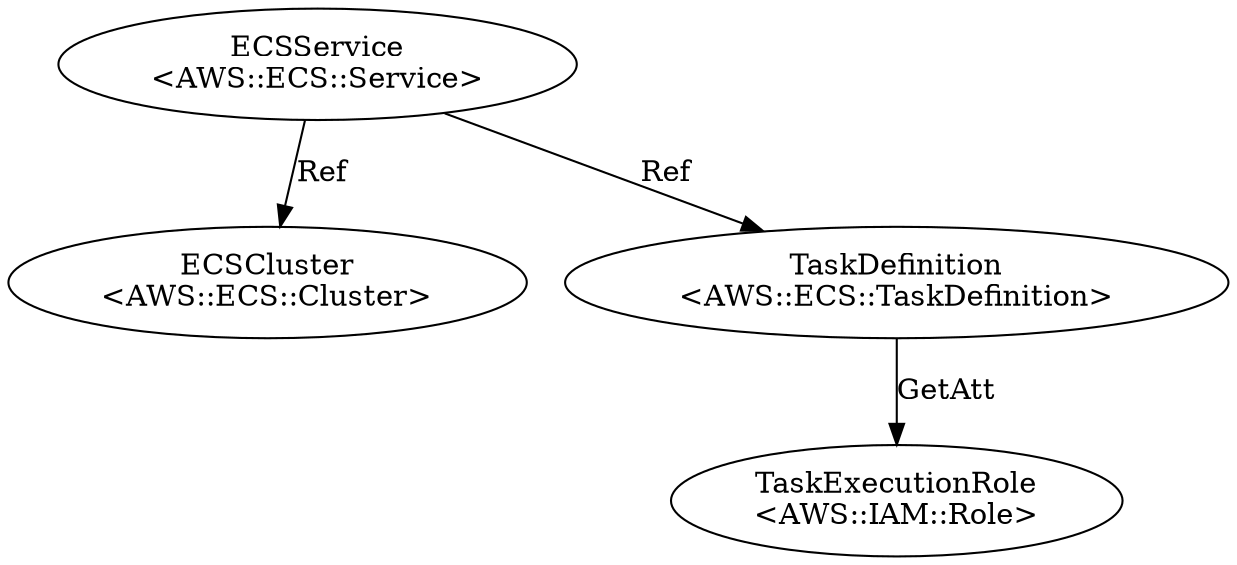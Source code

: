 digraph "template" {
TaskExecutionRole [label="TaskExecutionRole\n<AWS::IAM::Role>"];
ECSCluster [label="ECSCluster\n<AWS::ECS::Cluster>"];
ECSService [label="ECSService\n<AWS::ECS::Service>"];
TaskDefinition [label="TaskDefinition\n<AWS::ECS::TaskDefinition>"];
ECSService -> ECSCluster  [key=0, label=Ref];
ECSService -> TaskDefinition  [key=0, label=Ref];
TaskDefinition -> TaskExecutionRole  [key=0, label=GetAtt];
}

